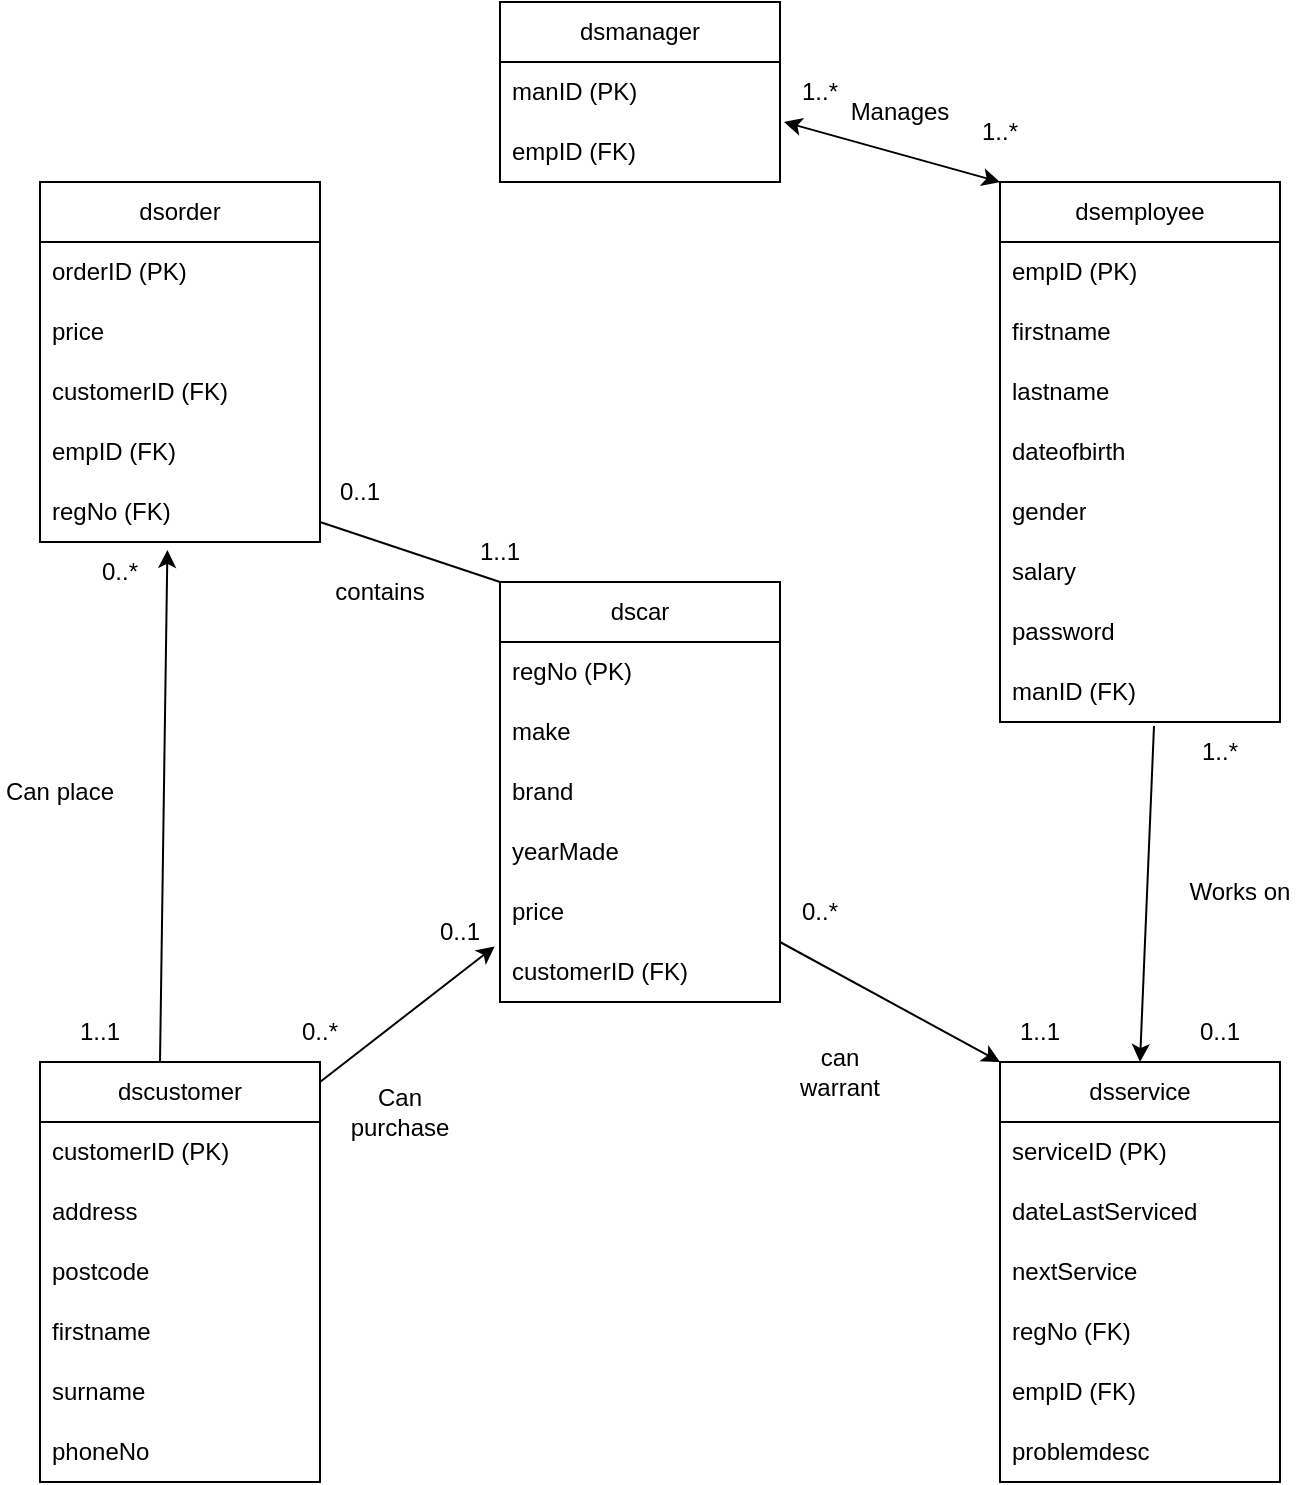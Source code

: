 <mxfile version="24.2.3" type="github">
  <diagram name="Page-1" id="929967ad-93f9-6ef4-fab6-5d389245f69c">
    <mxGraphModel dx="1242" dy="821" grid="1" gridSize="10" guides="1" tooltips="1" connect="1" arrows="1" fold="1" page="1" pageScale="1.5" pageWidth="1169" pageHeight="826" background="none" math="0" shadow="0">
      <root>
        <mxCell id="0" style=";html=1;" />
        <mxCell id="1" style=";html=1;" parent="0" />
        <mxCell id="iw7_ko04Hb8-fkSovtf5-12" value="&lt;div&gt;dscar&lt;/div&gt;" style="swimlane;fontStyle=0;childLayout=stackLayout;horizontal=1;startSize=30;horizontalStack=0;resizeParent=1;resizeParentMax=0;resizeLast=0;collapsible=1;marginBottom=0;whiteSpace=wrap;html=1;" parent="1" vertex="1">
          <mxGeometry x="710" y="480" width="140" height="210" as="geometry" />
        </mxCell>
        <mxCell id="iw7_ko04Hb8-fkSovtf5-13" value="regNo (PK)" style="text;strokeColor=none;fillColor=none;align=left;verticalAlign=middle;spacingLeft=4;spacingRight=4;overflow=hidden;points=[[0,0.5],[1,0.5]];portConstraint=eastwest;rotatable=0;whiteSpace=wrap;html=1;" parent="iw7_ko04Hb8-fkSovtf5-12" vertex="1">
          <mxGeometry y="30" width="140" height="30" as="geometry" />
        </mxCell>
        <mxCell id="iw7_ko04Hb8-fkSovtf5-14" value="make" style="text;strokeColor=none;fillColor=none;align=left;verticalAlign=middle;spacingLeft=4;spacingRight=4;overflow=hidden;points=[[0,0.5],[1,0.5]];portConstraint=eastwest;rotatable=0;whiteSpace=wrap;html=1;" parent="iw7_ko04Hb8-fkSovtf5-12" vertex="1">
          <mxGeometry y="60" width="140" height="30" as="geometry" />
        </mxCell>
        <mxCell id="iw7_ko04Hb8-fkSovtf5-15" value="brand" style="text;strokeColor=none;fillColor=none;align=left;verticalAlign=middle;spacingLeft=4;spacingRight=4;overflow=hidden;points=[[0,0.5],[1,0.5]];portConstraint=eastwest;rotatable=0;whiteSpace=wrap;html=1;" parent="iw7_ko04Hb8-fkSovtf5-12" vertex="1">
          <mxGeometry y="90" width="140" height="30" as="geometry" />
        </mxCell>
        <mxCell id="5NrufCQDb5Cr4i155e_I-5" value="yearMade" style="text;strokeColor=none;fillColor=none;align=left;verticalAlign=middle;spacingLeft=4;spacingRight=4;overflow=hidden;points=[[0,0.5],[1,0.5]];portConstraint=eastwest;rotatable=0;whiteSpace=wrap;html=1;" parent="iw7_ko04Hb8-fkSovtf5-12" vertex="1">
          <mxGeometry y="120" width="140" height="30" as="geometry" />
        </mxCell>
        <mxCell id="5NrufCQDb5Cr4i155e_I-6" value="price" style="text;strokeColor=none;fillColor=none;align=left;verticalAlign=middle;spacingLeft=4;spacingRight=4;overflow=hidden;points=[[0,0.5],[1,0.5]];portConstraint=eastwest;rotatable=0;whiteSpace=wrap;html=1;" parent="iw7_ko04Hb8-fkSovtf5-12" vertex="1">
          <mxGeometry y="150" width="140" height="30" as="geometry" />
        </mxCell>
        <mxCell id="dyF3KuGafO4_Q1qgpOXJ-1" value="customerID (FK)" style="text;strokeColor=none;fillColor=none;align=left;verticalAlign=middle;spacingLeft=4;spacingRight=4;overflow=hidden;points=[[0,0.5],[1,0.5]];portConstraint=eastwest;rotatable=0;whiteSpace=wrap;html=1;" vertex="1" parent="iw7_ko04Hb8-fkSovtf5-12">
          <mxGeometry y="180" width="140" height="30" as="geometry" />
        </mxCell>
        <mxCell id="iw7_ko04Hb8-fkSovtf5-23" value="dsorder" style="swimlane;fontStyle=0;childLayout=stackLayout;horizontal=1;startSize=30;horizontalStack=0;resizeParent=1;resizeParentMax=0;resizeLast=0;collapsible=1;marginBottom=0;whiteSpace=wrap;html=1;" parent="1" vertex="1">
          <mxGeometry x="480" y="280" width="140" height="180" as="geometry" />
        </mxCell>
        <mxCell id="5NrufCQDb5Cr4i155e_I-10" value="orderID (PK)" style="text;strokeColor=none;fillColor=none;align=left;verticalAlign=middle;spacingLeft=4;spacingRight=4;overflow=hidden;points=[[0,0.5],[1,0.5]];portConstraint=eastwest;rotatable=0;whiteSpace=wrap;html=1;" parent="iw7_ko04Hb8-fkSovtf5-23" vertex="1">
          <mxGeometry y="30" width="140" height="30" as="geometry" />
        </mxCell>
        <mxCell id="5NrufCQDb5Cr4i155e_I-11" value="price" style="text;strokeColor=none;fillColor=none;align=left;verticalAlign=middle;spacingLeft=4;spacingRight=4;overflow=hidden;points=[[0,0.5],[1,0.5]];portConstraint=eastwest;rotatable=0;whiteSpace=wrap;html=1;" parent="iw7_ko04Hb8-fkSovtf5-23" vertex="1">
          <mxGeometry y="60" width="140" height="30" as="geometry" />
        </mxCell>
        <mxCell id="5NrufCQDb5Cr4i155e_I-12" value="customerID (FK)" style="text;strokeColor=none;fillColor=none;align=left;verticalAlign=middle;spacingLeft=4;spacingRight=4;overflow=hidden;points=[[0,0.5],[1,0.5]];portConstraint=eastwest;rotatable=0;whiteSpace=wrap;html=1;" parent="iw7_ko04Hb8-fkSovtf5-23" vertex="1">
          <mxGeometry y="90" width="140" height="30" as="geometry" />
        </mxCell>
        <mxCell id="5NrufCQDb5Cr4i155e_I-13" value="empID (FK)" style="text;strokeColor=none;fillColor=none;align=left;verticalAlign=middle;spacingLeft=4;spacingRight=4;overflow=hidden;points=[[0,0.5],[1,0.5]];portConstraint=eastwest;rotatable=0;whiteSpace=wrap;html=1;" parent="iw7_ko04Hb8-fkSovtf5-23" vertex="1">
          <mxGeometry y="120" width="140" height="30" as="geometry" />
        </mxCell>
        <mxCell id="5NrufCQDb5Cr4i155e_I-14" value="regNo (FK)" style="text;strokeColor=none;fillColor=none;align=left;verticalAlign=middle;spacingLeft=4;spacingRight=4;overflow=hidden;points=[[0,0.5],[1,0.5]];portConstraint=eastwest;rotatable=0;whiteSpace=wrap;html=1;" parent="iw7_ko04Hb8-fkSovtf5-23" vertex="1">
          <mxGeometry y="150" width="140" height="30" as="geometry" />
        </mxCell>
        <mxCell id="iw7_ko04Hb8-fkSovtf5-27" value="dsemployee" style="swimlane;fontStyle=0;childLayout=stackLayout;horizontal=1;startSize=30;horizontalStack=0;resizeParent=1;resizeParentMax=0;resizeLast=0;collapsible=1;marginBottom=0;whiteSpace=wrap;html=1;" parent="1" vertex="1">
          <mxGeometry x="960" y="280" width="140" height="270" as="geometry" />
        </mxCell>
        <mxCell id="iw7_ko04Hb8-fkSovtf5-28" value="empID (PK)" style="text;strokeColor=none;fillColor=none;align=left;verticalAlign=middle;spacingLeft=4;spacingRight=4;overflow=hidden;points=[[0,0.5],[1,0.5]];portConstraint=eastwest;rotatable=0;whiteSpace=wrap;html=1;" parent="iw7_ko04Hb8-fkSovtf5-27" vertex="1">
          <mxGeometry y="30" width="140" height="30" as="geometry" />
        </mxCell>
        <mxCell id="iw7_ko04Hb8-fkSovtf5-29" value="firstname" style="text;strokeColor=none;fillColor=none;align=left;verticalAlign=middle;spacingLeft=4;spacingRight=4;overflow=hidden;points=[[0,0.5],[1,0.5]];portConstraint=eastwest;rotatable=0;whiteSpace=wrap;html=1;" parent="iw7_ko04Hb8-fkSovtf5-27" vertex="1">
          <mxGeometry y="60" width="140" height="30" as="geometry" />
        </mxCell>
        <mxCell id="iw7_ko04Hb8-fkSovtf5-30" value="lastname" style="text;strokeColor=none;fillColor=none;align=left;verticalAlign=middle;spacingLeft=4;spacingRight=4;overflow=hidden;points=[[0,0.5],[1,0.5]];portConstraint=eastwest;rotatable=0;whiteSpace=wrap;html=1;" parent="iw7_ko04Hb8-fkSovtf5-27" vertex="1">
          <mxGeometry y="90" width="140" height="30" as="geometry" />
        </mxCell>
        <mxCell id="dyF3KuGafO4_Q1qgpOXJ-5" value="dateofbirth" style="text;strokeColor=none;fillColor=none;align=left;verticalAlign=middle;spacingLeft=4;spacingRight=4;overflow=hidden;points=[[0,0.5],[1,0.5]];portConstraint=eastwest;rotatable=0;whiteSpace=wrap;html=1;" vertex="1" parent="iw7_ko04Hb8-fkSovtf5-27">
          <mxGeometry y="120" width="140" height="30" as="geometry" />
        </mxCell>
        <mxCell id="dyF3KuGafO4_Q1qgpOXJ-6" value="gender" style="text;strokeColor=none;fillColor=none;align=left;verticalAlign=middle;spacingLeft=4;spacingRight=4;overflow=hidden;points=[[0,0.5],[1,0.5]];portConstraint=eastwest;rotatable=0;whiteSpace=wrap;html=1;" vertex="1" parent="iw7_ko04Hb8-fkSovtf5-27">
          <mxGeometry y="150" width="140" height="30" as="geometry" />
        </mxCell>
        <mxCell id="dyF3KuGafO4_Q1qgpOXJ-7" value="salary" style="text;strokeColor=none;fillColor=none;align=left;verticalAlign=middle;spacingLeft=4;spacingRight=4;overflow=hidden;points=[[0,0.5],[1,0.5]];portConstraint=eastwest;rotatable=0;whiteSpace=wrap;html=1;" vertex="1" parent="iw7_ko04Hb8-fkSovtf5-27">
          <mxGeometry y="180" width="140" height="30" as="geometry" />
        </mxCell>
        <mxCell id="dyF3KuGafO4_Q1qgpOXJ-8" value="password" style="text;strokeColor=none;fillColor=none;align=left;verticalAlign=middle;spacingLeft=4;spacingRight=4;overflow=hidden;points=[[0,0.5],[1,0.5]];portConstraint=eastwest;rotatable=0;whiteSpace=wrap;html=1;" vertex="1" parent="iw7_ko04Hb8-fkSovtf5-27">
          <mxGeometry y="210" width="140" height="30" as="geometry" />
        </mxCell>
        <mxCell id="dyF3KuGafO4_Q1qgpOXJ-9" value="manID (FK)" style="text;strokeColor=none;fillColor=none;align=left;verticalAlign=middle;spacingLeft=4;spacingRight=4;overflow=hidden;points=[[0,0.5],[1,0.5]];portConstraint=eastwest;rotatable=0;whiteSpace=wrap;html=1;" vertex="1" parent="iw7_ko04Hb8-fkSovtf5-27">
          <mxGeometry y="240" width="140" height="30" as="geometry" />
        </mxCell>
        <mxCell id="iw7_ko04Hb8-fkSovtf5-32" value="dscustomer" style="swimlane;fontStyle=0;childLayout=stackLayout;horizontal=1;startSize=30;horizontalStack=0;resizeParent=1;resizeParentMax=0;resizeLast=0;collapsible=1;marginBottom=0;whiteSpace=wrap;html=1;" parent="1" vertex="1">
          <mxGeometry x="480" y="720" width="140" height="210" as="geometry" />
        </mxCell>
        <mxCell id="iw7_ko04Hb8-fkSovtf5-33" value="customerID (PK)" style="text;strokeColor=none;fillColor=none;align=left;verticalAlign=middle;spacingLeft=4;spacingRight=4;overflow=hidden;points=[[0,0.5],[1,0.5]];portConstraint=eastwest;rotatable=0;whiteSpace=wrap;html=1;" parent="iw7_ko04Hb8-fkSovtf5-32" vertex="1">
          <mxGeometry y="30" width="140" height="30" as="geometry" />
        </mxCell>
        <mxCell id="iw7_ko04Hb8-fkSovtf5-35" value="address" style="text;strokeColor=none;fillColor=none;align=left;verticalAlign=middle;spacingLeft=4;spacingRight=4;overflow=hidden;points=[[0,0.5],[1,0.5]];portConstraint=eastwest;rotatable=0;whiteSpace=wrap;html=1;" parent="iw7_ko04Hb8-fkSovtf5-32" vertex="1">
          <mxGeometry y="60" width="140" height="30" as="geometry" />
        </mxCell>
        <mxCell id="dyF3KuGafO4_Q1qgpOXJ-2" value="postcode" style="text;strokeColor=none;fillColor=none;align=left;verticalAlign=middle;spacingLeft=4;spacingRight=4;overflow=hidden;points=[[0,0.5],[1,0.5]];portConstraint=eastwest;rotatable=0;whiteSpace=wrap;html=1;" vertex="1" parent="iw7_ko04Hb8-fkSovtf5-32">
          <mxGeometry y="90" width="140" height="30" as="geometry" />
        </mxCell>
        <mxCell id="5NrufCQDb5Cr4i155e_I-8" value="firstname" style="text;strokeColor=none;fillColor=none;align=left;verticalAlign=middle;spacingLeft=4;spacingRight=4;overflow=hidden;points=[[0,0.5],[1,0.5]];portConstraint=eastwest;rotatable=0;whiteSpace=wrap;html=1;" parent="iw7_ko04Hb8-fkSovtf5-32" vertex="1">
          <mxGeometry y="120" width="140" height="30" as="geometry" />
        </mxCell>
        <mxCell id="dyF3KuGafO4_Q1qgpOXJ-3" value="surname" style="text;strokeColor=none;fillColor=none;align=left;verticalAlign=middle;spacingLeft=4;spacingRight=4;overflow=hidden;points=[[0,0.5],[1,0.5]];portConstraint=eastwest;rotatable=0;whiteSpace=wrap;html=1;" vertex="1" parent="iw7_ko04Hb8-fkSovtf5-32">
          <mxGeometry y="150" width="140" height="30" as="geometry" />
        </mxCell>
        <mxCell id="5NrufCQDb5Cr4i155e_I-16" value="phoneNo" style="text;strokeColor=none;fillColor=none;align=left;verticalAlign=middle;spacingLeft=4;spacingRight=4;overflow=hidden;points=[[0,0.5],[1,0.5]];portConstraint=eastwest;rotatable=0;whiteSpace=wrap;html=1;" parent="iw7_ko04Hb8-fkSovtf5-32" vertex="1">
          <mxGeometry y="180" width="140" height="30" as="geometry" />
        </mxCell>
        <mxCell id="5NrufCQDb5Cr4i155e_I-1" value="dsservice" style="swimlane;fontStyle=0;childLayout=stackLayout;horizontal=1;startSize=30;horizontalStack=0;resizeParent=1;resizeParentMax=0;resizeLast=0;collapsible=1;marginBottom=0;whiteSpace=wrap;html=1;" parent="1" vertex="1">
          <mxGeometry x="960" y="720" width="140" height="210" as="geometry" />
        </mxCell>
        <mxCell id="5NrufCQDb5Cr4i155e_I-15" value="serviceID (PK)" style="text;strokeColor=none;fillColor=none;align=left;verticalAlign=middle;spacingLeft=4;spacingRight=4;overflow=hidden;points=[[0,0.5],[1,0.5]];portConstraint=eastwest;rotatable=0;whiteSpace=wrap;html=1;" parent="5NrufCQDb5Cr4i155e_I-1" vertex="1">
          <mxGeometry y="30" width="140" height="30" as="geometry" />
        </mxCell>
        <mxCell id="5NrufCQDb5Cr4i155e_I-2" value="dateLastServiced" style="text;strokeColor=none;fillColor=none;align=left;verticalAlign=middle;spacingLeft=4;spacingRight=4;overflow=hidden;points=[[0,0.5],[1,0.5]];portConstraint=eastwest;rotatable=0;whiteSpace=wrap;html=1;" parent="5NrufCQDb5Cr4i155e_I-1" vertex="1">
          <mxGeometry y="60" width="140" height="30" as="geometry" />
        </mxCell>
        <mxCell id="5NrufCQDb5Cr4i155e_I-3" value="nextService" style="text;strokeColor=none;fillColor=none;align=left;verticalAlign=middle;spacingLeft=4;spacingRight=4;overflow=hidden;points=[[0,0.5],[1,0.5]];portConstraint=eastwest;rotatable=0;whiteSpace=wrap;html=1;" parent="5NrufCQDb5Cr4i155e_I-1" vertex="1">
          <mxGeometry y="90" width="140" height="30" as="geometry" />
        </mxCell>
        <mxCell id="5NrufCQDb5Cr4i155e_I-4" value="regNo (FK)" style="text;strokeColor=none;fillColor=none;align=left;verticalAlign=middle;spacingLeft=4;spacingRight=4;overflow=hidden;points=[[0,0.5],[1,0.5]];portConstraint=eastwest;rotatable=0;whiteSpace=wrap;html=1;" parent="5NrufCQDb5Cr4i155e_I-1" vertex="1">
          <mxGeometry y="120" width="140" height="30" as="geometry" />
        </mxCell>
        <mxCell id="5NrufCQDb5Cr4i155e_I-17" value="empID (FK)" style="text;strokeColor=none;fillColor=none;align=left;verticalAlign=middle;spacingLeft=4;spacingRight=4;overflow=hidden;points=[[0,0.5],[1,0.5]];portConstraint=eastwest;rotatable=0;whiteSpace=wrap;html=1;" parent="5NrufCQDb5Cr4i155e_I-1" vertex="1">
          <mxGeometry y="150" width="140" height="30" as="geometry" />
        </mxCell>
        <mxCell id="dyF3KuGafO4_Q1qgpOXJ-11" value="problemdesc" style="text;strokeColor=none;fillColor=none;align=left;verticalAlign=middle;spacingLeft=4;spacingRight=4;overflow=hidden;points=[[0,0.5],[1,0.5]];portConstraint=eastwest;rotatable=0;whiteSpace=wrap;html=1;" vertex="1" parent="5NrufCQDb5Cr4i155e_I-1">
          <mxGeometry y="180" width="140" height="30" as="geometry" />
        </mxCell>
        <mxCell id="5NrufCQDb5Cr4i155e_I-30" value="dsmanager" style="swimlane;fontStyle=0;childLayout=stackLayout;horizontal=1;startSize=30;horizontalStack=0;resizeParent=1;resizeParentMax=0;resizeLast=0;collapsible=1;marginBottom=0;whiteSpace=wrap;html=1;" parent="1" vertex="1">
          <mxGeometry x="710" y="190" width="140" height="90" as="geometry" />
        </mxCell>
        <mxCell id="5NrufCQDb5Cr4i155e_I-31" value="manID (PK)" style="text;strokeColor=none;fillColor=none;align=left;verticalAlign=middle;spacingLeft=4;spacingRight=4;overflow=hidden;points=[[0,0.5],[1,0.5]];portConstraint=eastwest;rotatable=0;whiteSpace=wrap;html=1;" parent="5NrufCQDb5Cr4i155e_I-30" vertex="1">
          <mxGeometry y="30" width="140" height="30" as="geometry" />
        </mxCell>
        <mxCell id="5NrufCQDb5Cr4i155e_I-32" value="empID (FK)" style="text;strokeColor=none;fillColor=none;align=left;verticalAlign=middle;spacingLeft=4;spacingRight=4;overflow=hidden;points=[[0,0.5],[1,0.5]];portConstraint=eastwest;rotatable=0;whiteSpace=wrap;html=1;" parent="5NrufCQDb5Cr4i155e_I-30" vertex="1">
          <mxGeometry y="60" width="140" height="30" as="geometry" />
        </mxCell>
        <mxCell id="5NrufCQDb5Cr4i155e_I-45" value="" style="endArrow=classic;startArrow=classic;html=1;rounded=0;entryX=0;entryY=0;entryDx=0;entryDy=0;" parent="1" target="iw7_ko04Hb8-fkSovtf5-27" edge="1">
          <mxGeometry width="50" height="50" relative="1" as="geometry">
            <mxPoint x="852" y="250" as="sourcePoint" />
            <mxPoint x="902" y="200" as="targetPoint" />
          </mxGeometry>
        </mxCell>
        <mxCell id="5NrufCQDb5Cr4i155e_I-47" value="Manages" style="text;html=1;align=center;verticalAlign=middle;whiteSpace=wrap;rounded=0;" parent="1" vertex="1">
          <mxGeometry x="880" y="230" width="60" height="30" as="geometry" />
        </mxCell>
        <mxCell id="5NrufCQDb5Cr4i155e_I-48" value="Works on" style="text;html=1;align=center;verticalAlign=middle;whiteSpace=wrap;rounded=0;" parent="1" vertex="1">
          <mxGeometry x="1050" y="620" width="60" height="30" as="geometry" />
        </mxCell>
        <mxCell id="5NrufCQDb5Cr4i155e_I-49" value="can warrant" style="text;html=1;align=center;verticalAlign=middle;whiteSpace=wrap;rounded=0;" parent="1" vertex="1">
          <mxGeometry x="850" y="710" width="60" height="30" as="geometry" />
        </mxCell>
        <mxCell id="5NrufCQDb5Cr4i155e_I-50" value="" style="endArrow=classic;html=1;rounded=0;entryX=0;entryY=0;entryDx=0;entryDy=0;" parent="1" target="5NrufCQDb5Cr4i155e_I-1" edge="1">
          <mxGeometry width="50" height="50" relative="1" as="geometry">
            <mxPoint x="850" y="660" as="sourcePoint" />
            <mxPoint x="900" y="610" as="targetPoint" />
          </mxGeometry>
        </mxCell>
        <mxCell id="5NrufCQDb5Cr4i155e_I-51" value="" style="endArrow=none;startArrow=classic;html=1;rounded=0;exitX=0.5;exitY=0;exitDx=0;exitDy=0;entryX=0.55;entryY=1.067;entryDx=0;entryDy=0;entryPerimeter=0;startFill=1;endFill=0;" parent="1" source="5NrufCQDb5Cr4i155e_I-1" edge="1" target="dyF3KuGafO4_Q1qgpOXJ-9">
          <mxGeometry width="50" height="50" relative="1" as="geometry">
            <mxPoint x="990" y="470" as="sourcePoint" />
            <mxPoint x="1040" y="420" as="targetPoint" />
          </mxGeometry>
        </mxCell>
        <mxCell id="5NrufCQDb5Cr4i155e_I-52" value="" style="endArrow=classic;html=1;rounded=0;entryX=-0.019;entryY=1.073;entryDx=0;entryDy=0;entryPerimeter=0;" parent="1" target="5NrufCQDb5Cr4i155e_I-6" edge="1">
          <mxGeometry width="50" height="50" relative="1" as="geometry">
            <mxPoint x="620" y="730" as="sourcePoint" />
            <mxPoint x="670" y="680" as="targetPoint" />
          </mxGeometry>
        </mxCell>
        <mxCell id="5NrufCQDb5Cr4i155e_I-53" value="Can purchase" style="text;html=1;align=center;verticalAlign=middle;whiteSpace=wrap;rounded=0;" parent="1" vertex="1">
          <mxGeometry x="630" y="730" width="60" height="30" as="geometry" />
        </mxCell>
        <mxCell id="5NrufCQDb5Cr4i155e_I-54" value="Can place" style="text;html=1;align=center;verticalAlign=middle;whiteSpace=wrap;rounded=0;" parent="1" vertex="1">
          <mxGeometry x="460" y="570" width="60" height="30" as="geometry" />
        </mxCell>
        <mxCell id="5NrufCQDb5Cr4i155e_I-55" value="" style="endArrow=classic;html=1;rounded=0;entryX=0.455;entryY=1.133;entryDx=0;entryDy=0;entryPerimeter=0;" parent="1" target="5NrufCQDb5Cr4i155e_I-14" edge="1">
          <mxGeometry width="50" height="50" relative="1" as="geometry">
            <mxPoint x="540" y="720" as="sourcePoint" />
            <mxPoint x="590" y="670" as="targetPoint" />
          </mxGeometry>
        </mxCell>
        <mxCell id="5NrufCQDb5Cr4i155e_I-56" value="&lt;div&gt;contains&lt;/div&gt;" style="text;html=1;align=center;verticalAlign=middle;whiteSpace=wrap;rounded=0;" parent="1" vertex="1">
          <mxGeometry x="620" y="470" width="60" height="30" as="geometry" />
        </mxCell>
        <mxCell id="5NrufCQDb5Cr4i155e_I-58" value="" style="endArrow=none;html=1;rounded=0;entryX=0;entryY=0;entryDx=0;entryDy=0;" parent="1" target="iw7_ko04Hb8-fkSovtf5-12" edge="1">
          <mxGeometry width="50" height="50" relative="1" as="geometry">
            <mxPoint x="620" y="450" as="sourcePoint" />
            <mxPoint x="670" y="400" as="targetPoint" />
          </mxGeometry>
        </mxCell>
        <mxCell id="dyF3KuGafO4_Q1qgpOXJ-12" value="1..*" style="text;html=1;align=center;verticalAlign=middle;whiteSpace=wrap;rounded=0;" vertex="1" parent="1">
          <mxGeometry x="840" y="220" width="60" height="30" as="geometry" />
        </mxCell>
        <mxCell id="dyF3KuGafO4_Q1qgpOXJ-13" value="1..*" style="text;html=1;align=center;verticalAlign=middle;whiteSpace=wrap;rounded=0;" vertex="1" parent="1">
          <mxGeometry x="930" y="240" width="60" height="30" as="geometry" />
        </mxCell>
        <mxCell id="dyF3KuGafO4_Q1qgpOXJ-14" value="0..1" style="text;html=1;align=center;verticalAlign=middle;whiteSpace=wrap;rounded=0;" vertex="1" parent="1">
          <mxGeometry x="610" y="420" width="60" height="30" as="geometry" />
        </mxCell>
        <mxCell id="dyF3KuGafO4_Q1qgpOXJ-15" value="1..1" style="text;html=1;align=center;verticalAlign=middle;whiteSpace=wrap;rounded=0;" vertex="1" parent="1">
          <mxGeometry x="680" y="450" width="60" height="30" as="geometry" />
        </mxCell>
        <mxCell id="dyF3KuGafO4_Q1qgpOXJ-16" value="1..1" style="text;html=1;align=center;verticalAlign=middle;whiteSpace=wrap;rounded=0;" vertex="1" parent="1">
          <mxGeometry x="480" y="690" width="60" height="30" as="geometry" />
        </mxCell>
        <mxCell id="dyF3KuGafO4_Q1qgpOXJ-17" value="0..*" style="text;html=1;align=center;verticalAlign=middle;whiteSpace=wrap;rounded=0;" vertex="1" parent="1">
          <mxGeometry x="490" y="460" width="60" height="30" as="geometry" />
        </mxCell>
        <mxCell id="dyF3KuGafO4_Q1qgpOXJ-18" value="0..*" style="text;html=1;align=center;verticalAlign=middle;whiteSpace=wrap;rounded=0;" vertex="1" parent="1">
          <mxGeometry x="590" y="690" width="60" height="30" as="geometry" />
        </mxCell>
        <mxCell id="dyF3KuGafO4_Q1qgpOXJ-19" value="0..1" style="text;html=1;align=center;verticalAlign=middle;whiteSpace=wrap;rounded=0;" vertex="1" parent="1">
          <mxGeometry x="660" y="640" width="60" height="30" as="geometry" />
        </mxCell>
        <mxCell id="dyF3KuGafO4_Q1qgpOXJ-20" value="1..1" style="text;html=1;align=center;verticalAlign=middle;whiteSpace=wrap;rounded=0;" vertex="1" parent="1">
          <mxGeometry x="950" y="690" width="60" height="30" as="geometry" />
        </mxCell>
        <mxCell id="dyF3KuGafO4_Q1qgpOXJ-21" value="0..*" style="text;html=1;align=center;verticalAlign=middle;whiteSpace=wrap;rounded=0;" vertex="1" parent="1">
          <mxGeometry x="840" y="630" width="60" height="30" as="geometry" />
        </mxCell>
        <mxCell id="dyF3KuGafO4_Q1qgpOXJ-22" value="1..*" style="text;html=1;align=center;verticalAlign=middle;whiteSpace=wrap;rounded=0;" vertex="1" parent="1">
          <mxGeometry x="1040" y="550" width="60" height="30" as="geometry" />
        </mxCell>
        <mxCell id="dyF3KuGafO4_Q1qgpOXJ-23" value="0..1" style="text;html=1;align=center;verticalAlign=middle;whiteSpace=wrap;rounded=0;" vertex="1" parent="1">
          <mxGeometry x="1040" y="690" width="60" height="30" as="geometry" />
        </mxCell>
      </root>
    </mxGraphModel>
  </diagram>
</mxfile>
